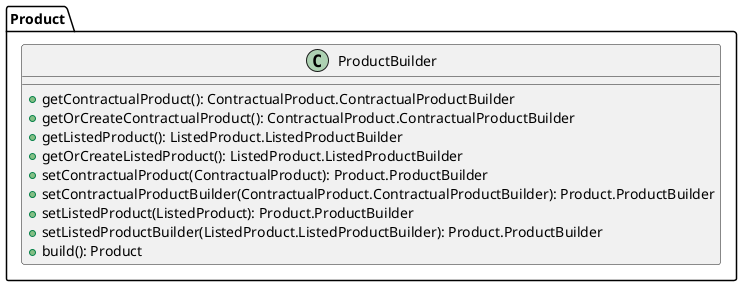 @startuml

    class Product.ProductBuilder [[Product.ProductBuilder.html]] {
        +getContractualProduct(): ContractualProduct.ContractualProductBuilder
        +getOrCreateContractualProduct(): ContractualProduct.ContractualProductBuilder
        +getListedProduct(): ListedProduct.ListedProductBuilder
        +getOrCreateListedProduct(): ListedProduct.ListedProductBuilder
        +setContractualProduct(ContractualProduct): Product.ProductBuilder
        +setContractualProductBuilder(ContractualProduct.ContractualProductBuilder): Product.ProductBuilder
        +setListedProduct(ListedProduct): Product.ProductBuilder
        +setListedProductBuilder(ListedProduct.ListedProductBuilder): Product.ProductBuilder
        +build(): Product
    }

@enduml
